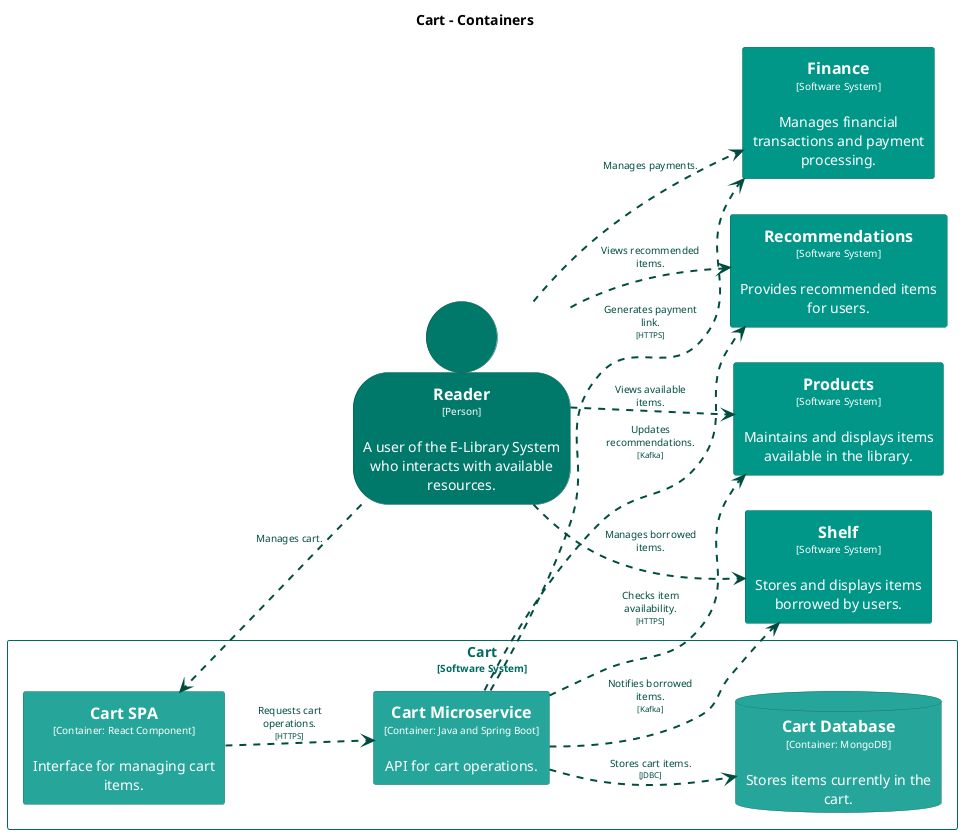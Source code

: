 @startuml
set separator none
title Cart - Containers

left to right direction

skinparam {
  arrowFontSize 10
  defaultTextAlignment center
  wrapWidth 200
  maxMessageSize 100
}

hide stereotype

skinparam database<<Cart.CartDatabase>> {
  BackgroundColor #26a69a
  FontColor #ffffff
  BorderColor #1a746b
  shadowing false
}
skinparam rectangle<<Cart.CartMicroservice>> {
  BackgroundColor #26a69a
  FontColor #ffffff
  BorderColor #1a746b
  shadowing false
}
skinparam rectangle<<Cart.CartSPA>> {
  BackgroundColor #26a69a
  FontColor #ffffff
  BorderColor #1a746b
  shadowing false
}
skinparam rectangle<<Finance>> {
  BackgroundColor #009688
  FontColor #ffffff
  BorderColor #00695f
  shadowing false
}
skinparam rectangle<<Products>> {
  BackgroundColor #009688
  FontColor #ffffff
  BorderColor #00695f
  shadowing false
}
skinparam person<<Reader>> {
  BackgroundColor #00796b
  FontColor #ffffff
  BorderColor #00544a
  shadowing false
}
skinparam rectangle<<Recommendations>> {
  BackgroundColor #009688
  FontColor #ffffff
  BorderColor #00695f
  shadowing false
}
skinparam rectangle<<Shelf>> {
  BackgroundColor #009688
  FontColor #ffffff
  BorderColor #00695f
  shadowing false
}
skinparam rectangle<<Cart>> {
  BorderColor #00695f
  FontColor #00695f
  shadowing false
}

person "==Reader\n<size:10>[Person]</size>\n\nA user of the E-Library System who interacts with available resources." <<Reader>> as Reader
rectangle "==Shelf\n<size:10>[Software System]</size>\n\nStores and displays items borrowed by users." <<Shelf>> as Shelf
rectangle "==Products\n<size:10>[Software System]</size>\n\nMaintains and displays items available in the library." <<Products>> as Products
rectangle "==Recommendations\n<size:10>[Software System]</size>\n\nProvides recommended items for users." <<Recommendations>> as Recommendations
rectangle "==Finance\n<size:10>[Software System]</size>\n\nManages financial transactions and payment processing." <<Finance>> as Finance

rectangle "Cart\n<size:10>[Software System]</size>" <<Cart>> {
  rectangle "==Cart SPA\n<size:10>[Container: React Component]</size>\n\nInterface for managing cart items." <<Cart.CartSPA>> as Cart.CartSPA
  rectangle "==Cart Microservice\n<size:10>[Container: Java and Spring Boot]</size>\n\nAPI for cart operations." <<Cart.CartMicroservice>> as Cart.CartMicroservice
  database "==Cart Database\n<size:10>[Container: MongoDB]</size>\n\nStores items currently in the cart." <<Cart.CartDatabase>> as Cart.CartDatabase
}

Reader .[#004d40,thickness=2].> Shelf : "<color:#004d40>Manages borrowed items."
Reader .[#004d40,thickness=2].> Products : "<color:#004d40>Views available items."
Reader .[#004d40,thickness=2].> Recommendations : "<color:#004d40>Views recommended items."
Reader .[#004d40,thickness=2].> Finance : "<color:#004d40>Manages payments."
Reader .[#004d40,thickness=2].> Cart.CartSPA : "<color:#004d40>Manages cart."
Cart.CartSPA .[#004d40,thickness=2].> Cart.CartMicroservice : "<color:#004d40>Requests cart operations.\n<color:#004d40><size:8>[HTTPS]</size>"
Cart.CartMicroservice .[#004d40,thickness=2].> Cart.CartDatabase : "<color:#004d40>Stores cart items.\n<color:#004d40><size:8>[JDBC]</size>"
Cart.CartMicroservice .[#004d40,thickness=2].> Recommendations : "<color:#004d40>Updates recommendations.\n<color:#004d40><size:8>[Kafka]</size>"
Cart.CartMicroservice .[#004d40,thickness=2].> Shelf : "<color:#004d40>Notifies borrowed items.\n<color:#004d40><size:8>[Kafka]</size>"
Cart.CartMicroservice .[#004d40,thickness=2].> Products : "<color:#004d40>Checks item availability.\n<color:#004d40><size:8>[HTTPS]</size>"
Cart.CartMicroservice .[#004d40,thickness=2].> Finance : "<color:#004d40>Generates payment link.\n<color:#004d40><size:8>[HTTPS]</size>"
@enduml